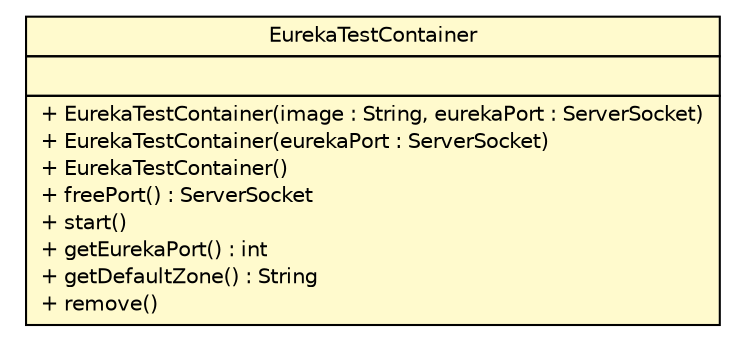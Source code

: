 #!/usr/local/bin/dot
#
# Class diagram 
# Generated by UMLGraph version R5_6-24-gf6e263 (http://www.umlgraph.org/)
#

digraph G {
	edge [fontname="Helvetica",fontsize=10,labelfontname="Helvetica",labelfontsize=10];
	node [fontname="Helvetica",fontsize=10,shape=plaintext];
	nodesep=0.25;
	ranksep=0.5;
	// cn.home1.test.EurekaTestContainer
	c161 [label=<<table title="cn.home1.test.EurekaTestContainer" border="0" cellborder="1" cellspacing="0" cellpadding="2" port="p" bgcolor="lemonChiffon" href="./EurekaTestContainer.html">
		<tr><td><table border="0" cellspacing="0" cellpadding="1">
<tr><td align="center" balign="center"> EurekaTestContainer </td></tr>
		</table></td></tr>
		<tr><td><table border="0" cellspacing="0" cellpadding="1">
<tr><td align="left" balign="left">  </td></tr>
		</table></td></tr>
		<tr><td><table border="0" cellspacing="0" cellpadding="1">
<tr><td align="left" balign="left"> + EurekaTestContainer(image : String, eurekaPort : ServerSocket) </td></tr>
<tr><td align="left" balign="left"> + EurekaTestContainer(eurekaPort : ServerSocket) </td></tr>
<tr><td align="left" balign="left"> + EurekaTestContainer() </td></tr>
<tr><td align="left" balign="left"> + freePort() : ServerSocket </td></tr>
<tr><td align="left" balign="left"> + start() </td></tr>
<tr><td align="left" balign="left"> + getEurekaPort() : int </td></tr>
<tr><td align="left" balign="left"> + getDefaultZone() : String </td></tr>
<tr><td align="left" balign="left"> + remove() </td></tr>
		</table></td></tr>
		</table>>, URL="./EurekaTestContainer.html", fontname="Helvetica", fontcolor="black", fontsize=10.0];
}

